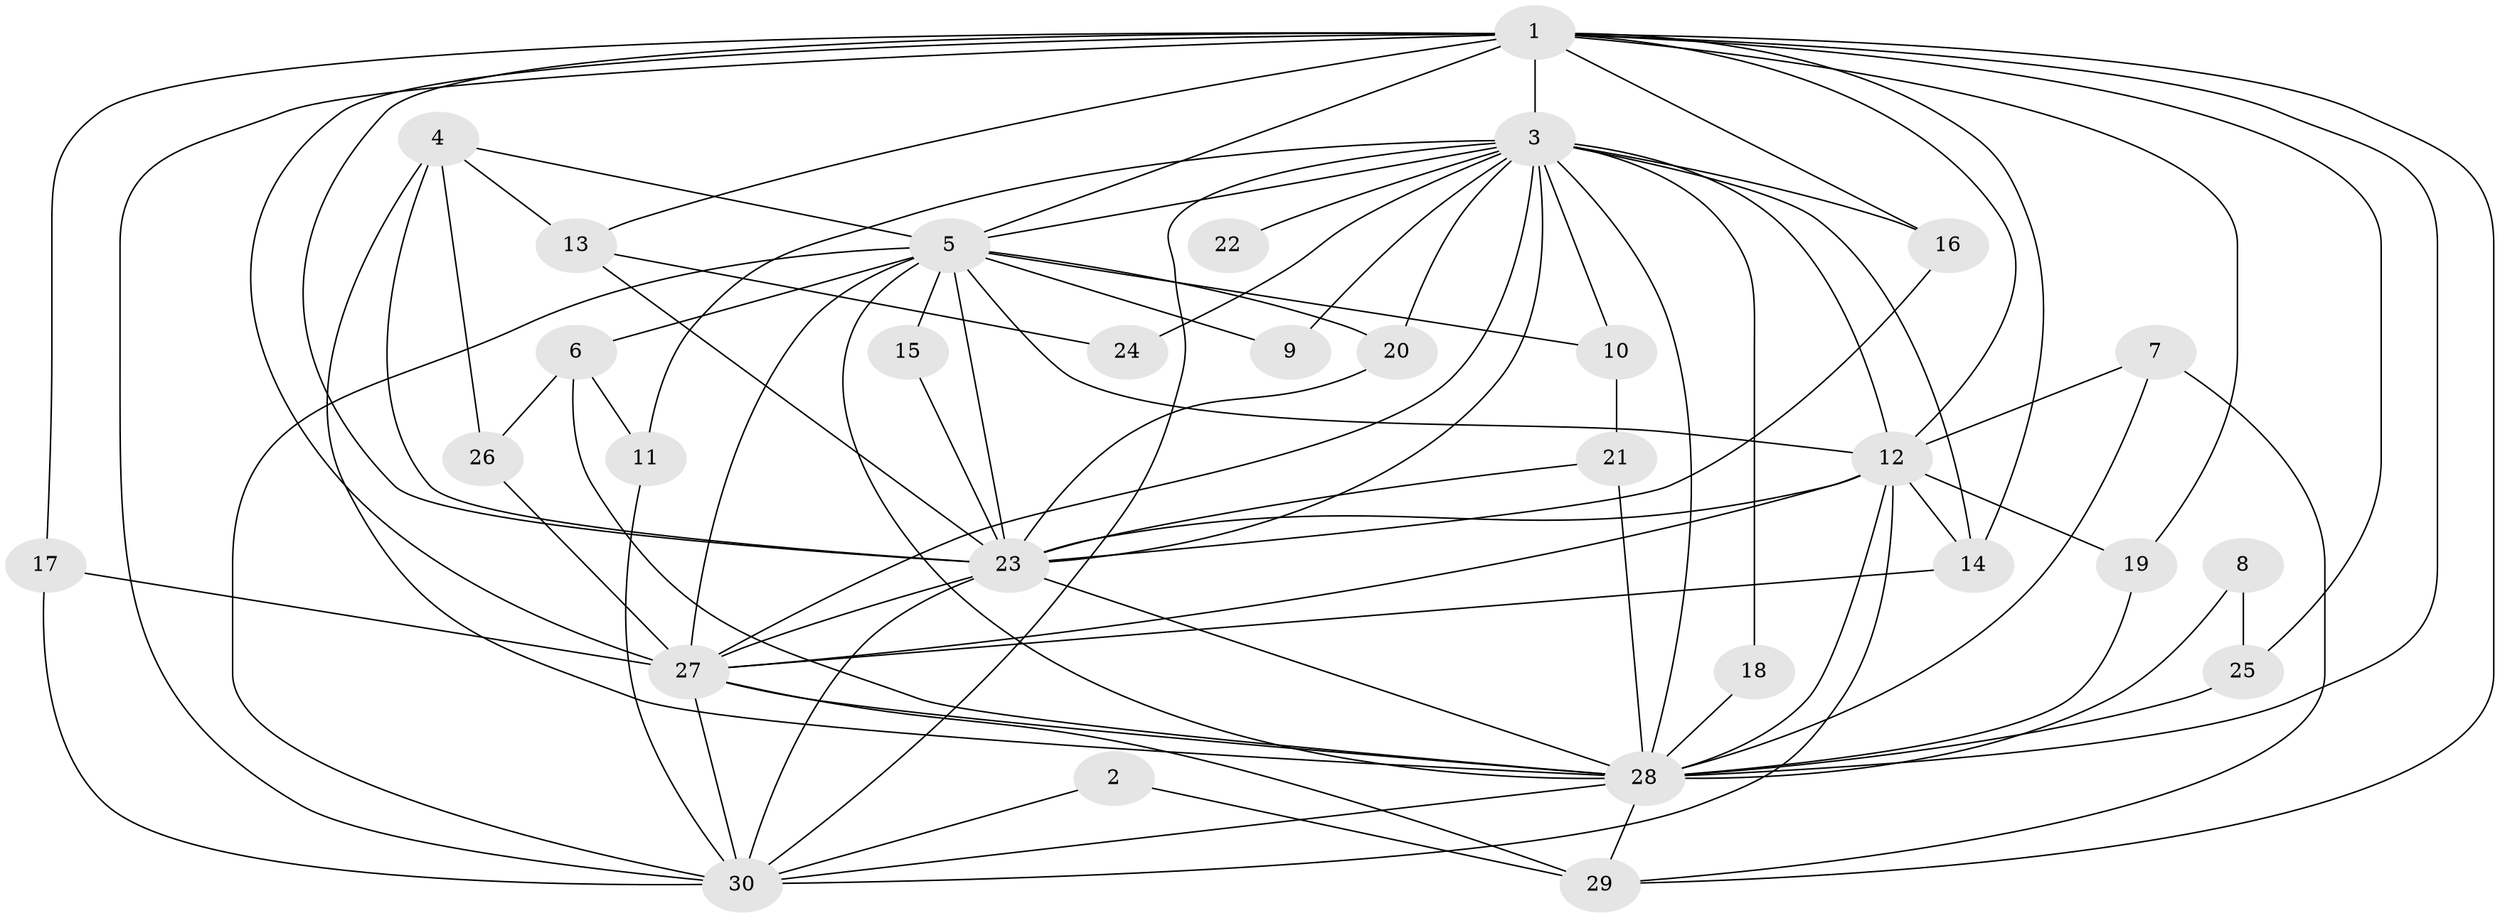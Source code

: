 // original degree distribution, {18: 0.03278688524590164, 14: 0.03278688524590164, 15: 0.06557377049180328, 23: 0.01639344262295082, 17: 0.01639344262295082, 6: 0.01639344262295082, 2: 0.5245901639344263, 3: 0.19672131147540983, 4: 0.09836065573770492}
// Generated by graph-tools (version 1.1) at 2025/36/03/04/25 23:36:33]
// undirected, 30 vertices, 84 edges
graph export_dot {
  node [color=gray90,style=filled];
  1;
  2;
  3;
  4;
  5;
  6;
  7;
  8;
  9;
  10;
  11;
  12;
  13;
  14;
  15;
  16;
  17;
  18;
  19;
  20;
  21;
  22;
  23;
  24;
  25;
  26;
  27;
  28;
  29;
  30;
  1 -- 3 [weight=1.0];
  1 -- 5 [weight=2.0];
  1 -- 12 [weight=1.0];
  1 -- 13 [weight=1.0];
  1 -- 14 [weight=1.0];
  1 -- 16 [weight=1.0];
  1 -- 17 [weight=1.0];
  1 -- 19 [weight=1.0];
  1 -- 23 [weight=2.0];
  1 -- 25 [weight=1.0];
  1 -- 27 [weight=1.0];
  1 -- 28 [weight=2.0];
  1 -- 29 [weight=1.0];
  1 -- 30 [weight=1.0];
  2 -- 29 [weight=1.0];
  2 -- 30 [weight=1.0];
  3 -- 5 [weight=2.0];
  3 -- 9 [weight=1.0];
  3 -- 10 [weight=1.0];
  3 -- 11 [weight=1.0];
  3 -- 12 [weight=1.0];
  3 -- 14 [weight=1.0];
  3 -- 16 [weight=1.0];
  3 -- 18 [weight=1.0];
  3 -- 20 [weight=1.0];
  3 -- 22 [weight=1.0];
  3 -- 23 [weight=1.0];
  3 -- 24 [weight=1.0];
  3 -- 27 [weight=2.0];
  3 -- 28 [weight=5.0];
  3 -- 30 [weight=1.0];
  4 -- 5 [weight=1.0];
  4 -- 13 [weight=1.0];
  4 -- 23 [weight=1.0];
  4 -- 26 [weight=1.0];
  4 -- 28 [weight=1.0];
  5 -- 6 [weight=1.0];
  5 -- 9 [weight=1.0];
  5 -- 10 [weight=1.0];
  5 -- 12 [weight=2.0];
  5 -- 15 [weight=2.0];
  5 -- 20 [weight=2.0];
  5 -- 23 [weight=3.0];
  5 -- 27 [weight=2.0];
  5 -- 28 [weight=4.0];
  5 -- 30 [weight=3.0];
  6 -- 11 [weight=1.0];
  6 -- 26 [weight=1.0];
  6 -- 28 [weight=1.0];
  7 -- 12 [weight=1.0];
  7 -- 28 [weight=1.0];
  7 -- 29 [weight=1.0];
  8 -- 25 [weight=1.0];
  8 -- 28 [weight=2.0];
  10 -- 21 [weight=1.0];
  11 -- 30 [weight=1.0];
  12 -- 14 [weight=1.0];
  12 -- 19 [weight=1.0];
  12 -- 23 [weight=1.0];
  12 -- 27 [weight=2.0];
  12 -- 28 [weight=2.0];
  12 -- 30 [weight=2.0];
  13 -- 23 [weight=1.0];
  13 -- 24 [weight=1.0];
  14 -- 27 [weight=1.0];
  15 -- 23 [weight=1.0];
  16 -- 23 [weight=1.0];
  17 -- 27 [weight=1.0];
  17 -- 30 [weight=1.0];
  18 -- 28 [weight=1.0];
  19 -- 28 [weight=1.0];
  20 -- 23 [weight=1.0];
  21 -- 23 [weight=1.0];
  21 -- 28 [weight=1.0];
  23 -- 27 [weight=2.0];
  23 -- 28 [weight=2.0];
  23 -- 30 [weight=1.0];
  25 -- 28 [weight=1.0];
  26 -- 27 [weight=1.0];
  27 -- 28 [weight=3.0];
  27 -- 29 [weight=2.0];
  27 -- 30 [weight=1.0];
  28 -- 29 [weight=1.0];
  28 -- 30 [weight=2.0];
}

